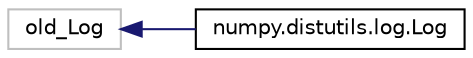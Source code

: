 digraph "Graphical Class Hierarchy"
{
 // LATEX_PDF_SIZE
  edge [fontname="Helvetica",fontsize="10",labelfontname="Helvetica",labelfontsize="10"];
  node [fontname="Helvetica",fontsize="10",shape=record];
  rankdir="LR";
  Node10084 [label="old_Log",height=0.2,width=0.4,color="grey75", fillcolor="white", style="filled",tooltip=" "];
  Node10084 -> Node0 [dir="back",color="midnightblue",fontsize="10",style="solid",fontname="Helvetica"];
  Node0 [label="numpy.distutils.log.Log",height=0.2,width=0.4,color="black", fillcolor="white", style="filled",URL="$classnumpy_1_1distutils_1_1log_1_1Log.html",tooltip=" "];
}
